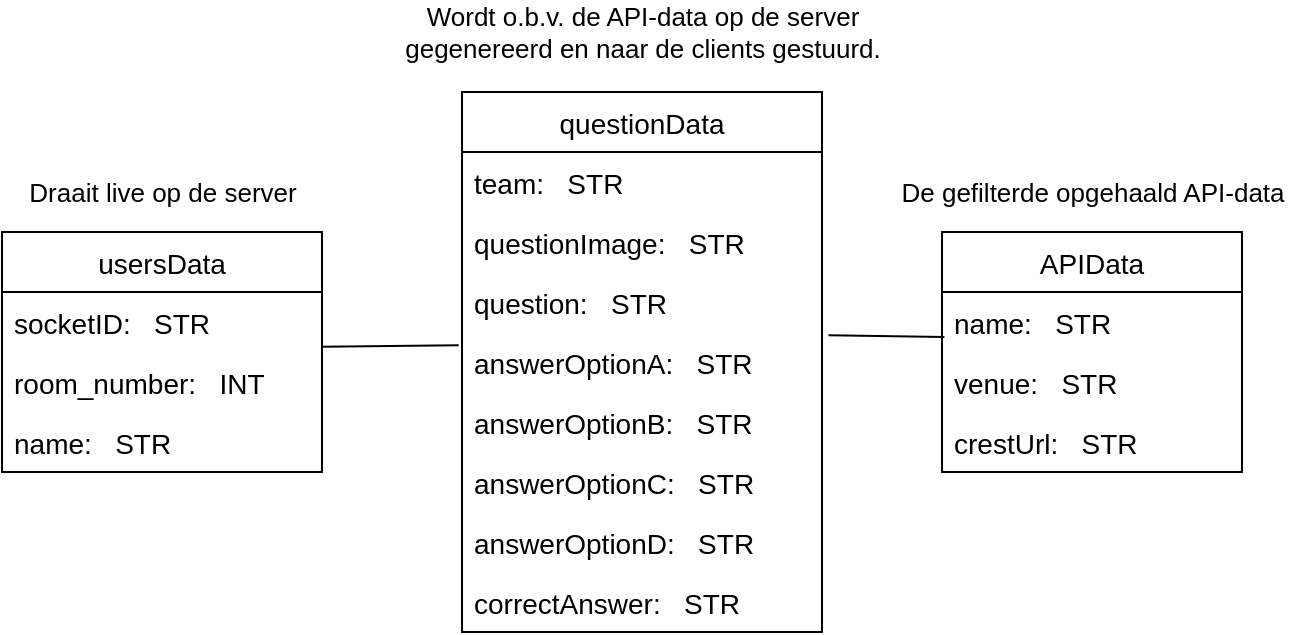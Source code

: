 <mxfile version="18.0.3" type="device"><diagram id="QeYj5l3NH060SMBa5xCd" name="Page-1"><mxGraphModel dx="1038" dy="579" grid="1" gridSize="10" guides="1" tooltips="1" connect="1" arrows="1" fold="1" page="1" pageScale="1" pageWidth="827" pageHeight="1169" math="0" shadow="0"><root><mxCell id="0"/><mxCell id="1" parent="0"/><mxCell id="-872JzXWpfTxcPEyiLG_-8" value="usersData" style="swimlane;fontStyle=0;childLayout=stackLayout;horizontal=1;startSize=30;horizontalStack=0;resizeParent=1;resizeParentMax=0;resizeLast=0;collapsible=1;marginBottom=0;fontSize=14;" parent="1" vertex="1"><mxGeometry x="220" y="160" width="160" height="120" as="geometry"/></mxCell><mxCell id="-872JzXWpfTxcPEyiLG_-10" value="socketID:   STR" style="text;strokeColor=none;fillColor=none;align=left;verticalAlign=middle;spacingLeft=4;spacingRight=4;overflow=hidden;points=[[0,0.5],[1,0.5]];portConstraint=eastwest;rotatable=0;fontSize=14;" parent="-872JzXWpfTxcPEyiLG_-8" vertex="1"><mxGeometry y="30" width="160" height="30" as="geometry"/></mxCell><mxCell id="-872JzXWpfTxcPEyiLG_-19" value="room_number:   INT" style="text;strokeColor=none;fillColor=none;align=left;verticalAlign=middle;spacingLeft=4;spacingRight=4;overflow=hidden;points=[[0,0.5],[1,0.5]];portConstraint=eastwest;rotatable=0;fontSize=14;" parent="-872JzXWpfTxcPEyiLG_-8" vertex="1"><mxGeometry y="60" width="160" height="30" as="geometry"/></mxCell><mxCell id="-872JzXWpfTxcPEyiLG_-17" value="name:   STR" style="text;strokeColor=none;fillColor=none;align=left;verticalAlign=middle;spacingLeft=4;spacingRight=4;overflow=hidden;points=[[0,0.5],[1,0.5]];portConstraint=eastwest;rotatable=0;fontSize=14;" parent="-872JzXWpfTxcPEyiLG_-8" vertex="1"><mxGeometry y="90" width="160" height="30" as="geometry"/></mxCell><mxCell id="-872JzXWpfTxcPEyiLG_-14" value="APIData" style="swimlane;fontStyle=0;childLayout=stackLayout;horizontal=1;startSize=30;horizontalStack=0;resizeParent=1;resizeParentMax=0;resizeLast=0;collapsible=1;marginBottom=0;fontSize=14;" parent="1" vertex="1"><mxGeometry x="690" y="160" width="150" height="120" as="geometry"/></mxCell><mxCell id="-872JzXWpfTxcPEyiLG_-15" value="name:   STR" style="text;strokeColor=none;fillColor=none;align=left;verticalAlign=middle;spacingLeft=4;spacingRight=4;overflow=hidden;points=[[0,0.5],[1,0.5]];portConstraint=eastwest;rotatable=0;fontSize=14;" parent="-872JzXWpfTxcPEyiLG_-14" vertex="1"><mxGeometry y="30" width="150" height="30" as="geometry"/></mxCell><mxCell id="-872JzXWpfTxcPEyiLG_-35" value="venue:   STR" style="text;strokeColor=none;fillColor=none;align=left;verticalAlign=middle;spacingLeft=4;spacingRight=4;overflow=hidden;points=[[0,0.5],[1,0.5]];portConstraint=eastwest;rotatable=0;fontSize=14;" parent="-872JzXWpfTxcPEyiLG_-14" vertex="1"><mxGeometry y="60" width="150" height="30" as="geometry"/></mxCell><mxCell id="zXXoUtLUpK-pbWZKSdSm-7" value="crestUrl:   STR" style="text;strokeColor=none;fillColor=none;align=left;verticalAlign=middle;spacingLeft=4;spacingRight=4;overflow=hidden;points=[[0,0.5],[1,0.5]];portConstraint=eastwest;rotatable=0;fontSize=14;" parent="-872JzXWpfTxcPEyiLG_-14" vertex="1"><mxGeometry y="90" width="150" height="30" as="geometry"/></mxCell><mxCell id="-872JzXWpfTxcPEyiLG_-20" value="questionData" style="swimlane;fontStyle=0;childLayout=stackLayout;horizontal=1;startSize=30;horizontalStack=0;resizeParent=1;resizeParentMax=0;resizeLast=0;collapsible=1;marginBottom=0;fontSize=14;" parent="1" vertex="1"><mxGeometry x="450" y="90" width="180" height="270" as="geometry"/></mxCell><mxCell id="zXXoUtLUpK-pbWZKSdSm-2" value="team:   STR" style="text;strokeColor=none;fillColor=none;align=left;verticalAlign=middle;spacingLeft=4;spacingRight=4;overflow=hidden;points=[[0,0.5],[1,0.5]];portConstraint=eastwest;rotatable=0;fontSize=14;" parent="-872JzXWpfTxcPEyiLG_-20" vertex="1"><mxGeometry y="30" width="180" height="30" as="geometry"/></mxCell><mxCell id="zXXoUtLUpK-pbWZKSdSm-3" value="questionImage:   STR" style="text;strokeColor=none;fillColor=none;align=left;verticalAlign=middle;spacingLeft=4;spacingRight=4;overflow=hidden;points=[[0,0.5],[1,0.5]];portConstraint=eastwest;rotatable=0;fontSize=14;" parent="-872JzXWpfTxcPEyiLG_-20" vertex="1"><mxGeometry y="60" width="180" height="30" as="geometry"/></mxCell><mxCell id="-872JzXWpfTxcPEyiLG_-21" value="question:   STR" style="text;strokeColor=none;fillColor=none;align=left;verticalAlign=middle;spacingLeft=4;spacingRight=4;overflow=hidden;points=[[0,0.5],[1,0.5]];portConstraint=eastwest;rotatable=0;fontSize=14;" parent="-872JzXWpfTxcPEyiLG_-20" vertex="1"><mxGeometry y="90" width="180" height="30" as="geometry"/></mxCell><mxCell id="-872JzXWpfTxcPEyiLG_-23" value="answerOptionA:   STR" style="text;strokeColor=none;fillColor=none;align=left;verticalAlign=middle;spacingLeft=4;spacingRight=4;overflow=hidden;points=[[0,0.5],[1,0.5]];portConstraint=eastwest;rotatable=0;fontSize=14;" parent="-872JzXWpfTxcPEyiLG_-20" vertex="1"><mxGeometry y="120" width="180" height="30" as="geometry"/></mxCell><mxCell id="-872JzXWpfTxcPEyiLG_-25" value="answerOptionB:   STR" style="text;strokeColor=none;fillColor=none;align=left;verticalAlign=middle;spacingLeft=4;spacingRight=4;overflow=hidden;points=[[0,0.5],[1,0.5]];portConstraint=eastwest;rotatable=0;fontSize=14;" parent="-872JzXWpfTxcPEyiLG_-20" vertex="1"><mxGeometry y="150" width="180" height="30" as="geometry"/></mxCell><mxCell id="-872JzXWpfTxcPEyiLG_-26" value="answerOptionC:   STR" style="text;strokeColor=none;fillColor=none;align=left;verticalAlign=middle;spacingLeft=4;spacingRight=4;overflow=hidden;points=[[0,0.5],[1,0.5]];portConstraint=eastwest;rotatable=0;fontSize=14;" parent="-872JzXWpfTxcPEyiLG_-20" vertex="1"><mxGeometry y="180" width="180" height="30" as="geometry"/></mxCell><mxCell id="-872JzXWpfTxcPEyiLG_-27" value="answerOptionD:   STR" style="text;strokeColor=none;fillColor=none;align=left;verticalAlign=middle;spacingLeft=4;spacingRight=4;overflow=hidden;points=[[0,0.5],[1,0.5]];portConstraint=eastwest;rotatable=0;fontSize=14;" parent="-872JzXWpfTxcPEyiLG_-20" vertex="1"><mxGeometry y="210" width="180" height="30" as="geometry"/></mxCell><mxCell id="-872JzXWpfTxcPEyiLG_-29" value="correctAnswer:   STR" style="text;strokeColor=none;fillColor=none;align=left;verticalAlign=middle;spacingLeft=4;spacingRight=4;overflow=hidden;points=[[0,0.5],[1,0.5]];portConstraint=eastwest;rotatable=0;fontSize=14;" parent="-872JzXWpfTxcPEyiLG_-20" vertex="1"><mxGeometry y="240" width="180" height="30" as="geometry"/></mxCell><mxCell id="zXXoUtLUpK-pbWZKSdSm-10" value="" style="endArrow=none;html=1;rounded=0;exitX=0.997;exitY=-0.087;exitDx=0;exitDy=0;exitPerimeter=0;entryX=-0.009;entryY=0.22;entryDx=0;entryDy=0;entryPerimeter=0;" parent="1" source="-872JzXWpfTxcPEyiLG_-19" target="-872JzXWpfTxcPEyiLG_-23" edge="1"><mxGeometry width="50" height="50" relative="1" as="geometry"><mxPoint x="370" y="330" as="sourcePoint"/><mxPoint x="420" y="280" as="targetPoint"/></mxGeometry></mxCell><mxCell id="zXXoUtLUpK-pbWZKSdSm-11" value="&lt;span style=&quot;font-size: 13px;&quot;&gt;Draait live op de server&lt;/span&gt;" style="text;html=1;align=center;verticalAlign=middle;resizable=0;points=[];autosize=1;strokeColor=none;fillColor=none;" parent="1" vertex="1"><mxGeometry x="225" y="130" width="150" height="20" as="geometry"/></mxCell><mxCell id="zXXoUtLUpK-pbWZKSdSm-13" value="" style="endArrow=none;html=1;rounded=0;fontSize=13;exitX=1.018;exitY=0.056;exitDx=0;exitDy=0;exitPerimeter=0;entryX=0.008;entryY=0.752;entryDx=0;entryDy=0;entryPerimeter=0;" parent="1" source="-872JzXWpfTxcPEyiLG_-23" target="-872JzXWpfTxcPEyiLG_-15" edge="1"><mxGeometry width="50" height="50" relative="1" as="geometry"><mxPoint x="660" y="130" as="sourcePoint"/><mxPoint x="710" y="80" as="targetPoint"/></mxGeometry></mxCell><mxCell id="zXXoUtLUpK-pbWZKSdSm-14" value="&lt;span style=&quot;font-size: 13px;&quot;&gt;Wordt o.b.v. de API-data op de server&lt;br&gt;gegenereerd en naar de clients gestuurd.&lt;/span&gt;" style="text;html=1;align=center;verticalAlign=middle;resizable=0;points=[];autosize=1;strokeColor=none;fillColor=none;" parent="1" vertex="1"><mxGeometry x="415" y="45" width="250" height="30" as="geometry"/></mxCell><mxCell id="zXXoUtLUpK-pbWZKSdSm-15" value="&lt;span style=&quot;font-size: 13px;&quot;&gt;De gefilterde opgehaald API-data&lt;/span&gt;" style="text;html=1;align=center;verticalAlign=middle;resizable=0;points=[];autosize=1;strokeColor=none;fillColor=none;" parent="1" vertex="1"><mxGeometry x="660" y="130" width="210" height="20" as="geometry"/></mxCell></root></mxGraphModel></diagram></mxfile>